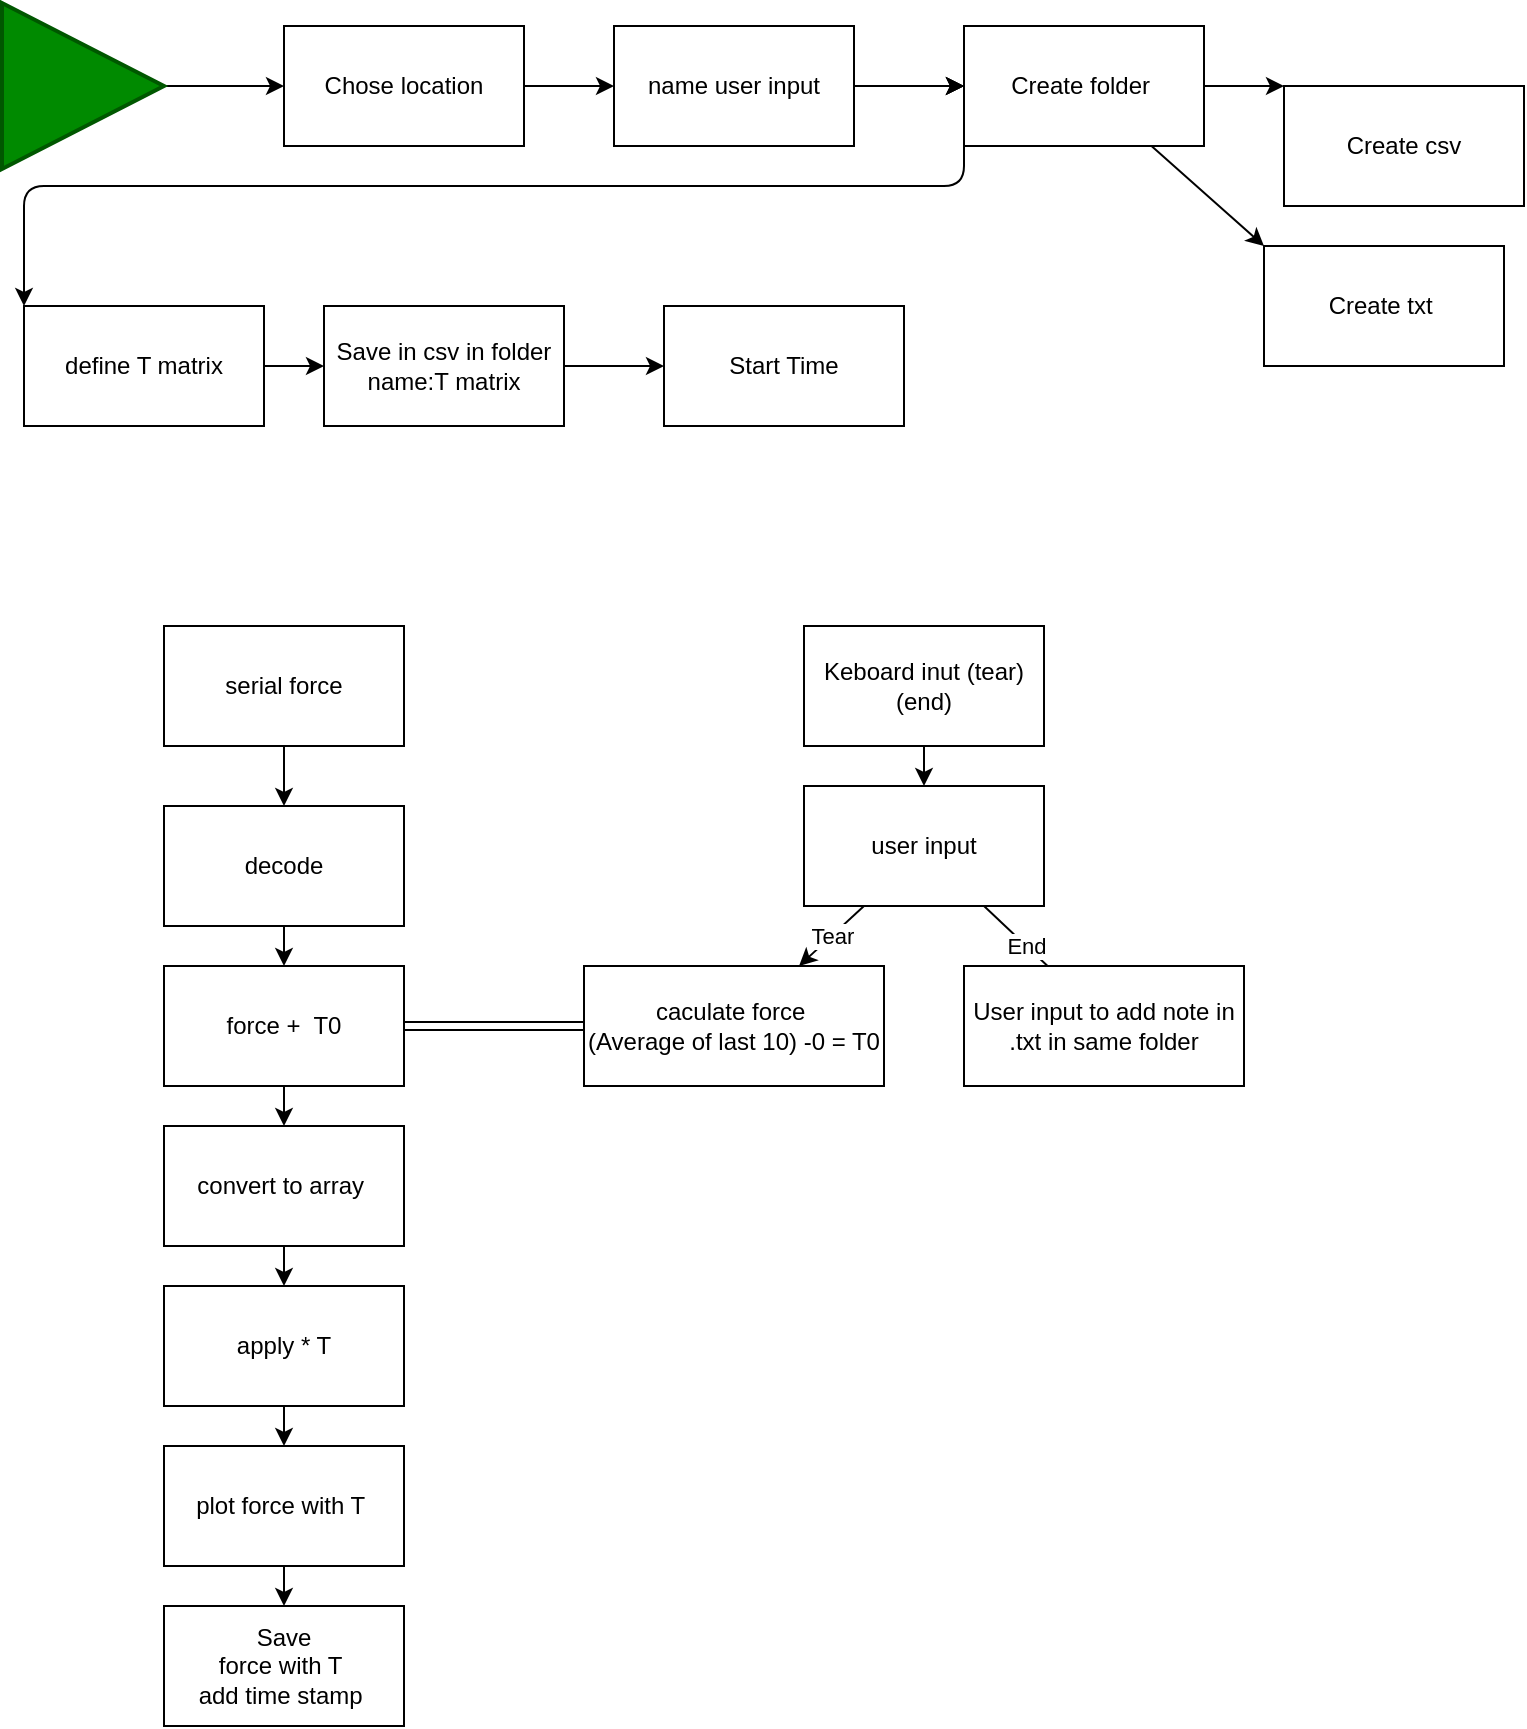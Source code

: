 <mxfile>
    <diagram id="35z55sCennvN00dQuoab" name="Page-1">
        <mxGraphModel dx="1528" dy="799" grid="1" gridSize="10" guides="1" tooltips="1" connect="1" arrows="1" fold="1" page="1" pageScale="1" pageWidth="827" pageHeight="1169" math="0" shadow="0">
            <root>
                <mxCell id="0"/>
                <mxCell id="1" parent="0"/>
                <mxCell id="8" value="" style="edgeStyle=none;html=1;" parent="1" source="3" target="7" edge="1">
                    <mxGeometry relative="1" as="geometry"/>
                </mxCell>
                <mxCell id="3" value="serial force" style="rounded=0;whiteSpace=wrap;html=1;" parent="1" vertex="1">
                    <mxGeometry x="130" y="330" width="120" height="60" as="geometry"/>
                </mxCell>
                <mxCell id="14" value="" style="edgeStyle=none;html=1;" parent="1" source="4" target="13" edge="1">
                    <mxGeometry relative="1" as="geometry"/>
                </mxCell>
                <mxCell id="4" value="Keboard inut (tear) (end)" style="rounded=0;whiteSpace=wrap;html=1;" parent="1" vertex="1">
                    <mxGeometry x="450" y="330" width="120" height="60" as="geometry"/>
                </mxCell>
                <mxCell id="29" value="" style="edgeStyle=none;html=1;" parent="1" source="7" target="28" edge="1">
                    <mxGeometry relative="1" as="geometry"/>
                </mxCell>
                <mxCell id="7" value="decode" style="whiteSpace=wrap;html=1;rounded=0;" parent="1" vertex="1">
                    <mxGeometry x="130" y="420" width="120" height="60" as="geometry"/>
                </mxCell>
                <mxCell id="12" value="" style="edgeStyle=none;html=1;" parent="1" source="9" target="11" edge="1">
                    <mxGeometry relative="1" as="geometry"/>
                </mxCell>
                <mxCell id="9" value="convert to array&amp;nbsp;" style="whiteSpace=wrap;html=1;rounded=0;" parent="1" vertex="1">
                    <mxGeometry x="130" y="580" width="120" height="60" as="geometry"/>
                </mxCell>
                <mxCell id="70" value="" style="edgeStyle=none;html=1;" parent="1" source="11" target="69" edge="1">
                    <mxGeometry relative="1" as="geometry"/>
                </mxCell>
                <mxCell id="11" value="apply * T" style="whiteSpace=wrap;html=1;rounded=0;" parent="1" vertex="1">
                    <mxGeometry x="130" y="660" width="120" height="60" as="geometry"/>
                </mxCell>
                <mxCell id="13" value="user input" style="whiteSpace=wrap;html=1;rounded=0;" parent="1" vertex="1">
                    <mxGeometry x="450" y="410" width="120" height="60" as="geometry"/>
                </mxCell>
                <mxCell id="22" value="" style="endArrow=classic;html=1;exitX=0.25;exitY=1;exitDx=0;exitDy=0;" parent="1" source="13" target="27" edge="1">
                    <mxGeometry relative="1" as="geometry">
                        <mxPoint x="520" y="460" as="sourcePoint"/>
                        <mxPoint x="610" y="530" as="targetPoint"/>
                    </mxGeometry>
                </mxCell>
                <mxCell id="23" value="Tear" style="edgeLabel;resizable=0;html=1;align=center;verticalAlign=middle;" parent="22" connectable="0" vertex="1">
                    <mxGeometry relative="1" as="geometry"/>
                </mxCell>
                <mxCell id="27" value="caculate force&amp;nbsp;&lt;br&gt;(Average of last 10) -0 = T0" style="rounded=0;whiteSpace=wrap;html=1;" parent="1" vertex="1">
                    <mxGeometry x="340" y="500" width="150" height="60" as="geometry"/>
                </mxCell>
                <mxCell id="30" style="edgeStyle=none;html=1;exitX=0.5;exitY=1;exitDx=0;exitDy=0;" parent="1" source="28" target="9" edge="1">
                    <mxGeometry relative="1" as="geometry"/>
                </mxCell>
                <mxCell id="28" value="force +&amp;nbsp; T0" style="whiteSpace=wrap;html=1;rounded=0;" parent="1" vertex="1">
                    <mxGeometry x="130" y="500" width="120" height="60" as="geometry"/>
                </mxCell>
                <mxCell id="33" value="" style="shape=link;html=1;entryX=0;entryY=0.5;entryDx=0;entryDy=0;" parent="1" source="28" target="27" edge="1">
                    <mxGeometry width="100" relative="1" as="geometry">
                        <mxPoint x="238" y="500" as="sourcePoint"/>
                        <mxPoint x="338" y="500" as="targetPoint"/>
                    </mxGeometry>
                </mxCell>
                <mxCell id="58" value="" style="edgeStyle=none;html=1;" parent="1" source="35" target="57" edge="1">
                    <mxGeometry relative="1" as="geometry"/>
                </mxCell>
                <mxCell id="59" value="" style="edgeStyle=none;html=1;" parent="1" source="35" target="57" edge="1">
                    <mxGeometry relative="1" as="geometry"/>
                </mxCell>
                <mxCell id="60" value="" style="edgeStyle=none;html=1;" parent="1" source="35" target="57" edge="1">
                    <mxGeometry relative="1" as="geometry"/>
                </mxCell>
                <mxCell id="35" value="name user input" style="rounded=0;whiteSpace=wrap;html=1;" parent="1" vertex="1">
                    <mxGeometry x="355" y="30" width="120" height="60" as="geometry"/>
                </mxCell>
                <mxCell id="42" value="" style="edgeStyle=none;html=1;" parent="1" source="36" target="41" edge="1">
                    <mxGeometry relative="1" as="geometry"/>
                </mxCell>
                <mxCell id="36" value="" style="html=1;verticalLabelPosition=bottom;align=center;labelBackgroundColor=#ffffff;verticalAlign=top;strokeWidth=2;strokeColor=#005700;shadow=0;dashed=0;shape=mxgraph.ios7.icons.play;fillColor=#008a00;fontColor=#ffffff;" parent="1" vertex="1">
                    <mxGeometry x="49" y="18.5" width="81" height="83" as="geometry"/>
                </mxCell>
                <mxCell id="56" value="" style="edgeStyle=none;html=1;" parent="1" source="41" edge="1">
                    <mxGeometry relative="1" as="geometry">
                        <mxPoint x="355" y="60" as="targetPoint"/>
                    </mxGeometry>
                </mxCell>
                <mxCell id="41" value="Chose location" style="rounded=0;whiteSpace=wrap;html=1;" parent="1" vertex="1">
                    <mxGeometry x="190" y="30" width="120" height="60" as="geometry"/>
                </mxCell>
                <mxCell id="47" value="" style="endArrow=none;html=1;exitX=0.75;exitY=1;exitDx=0;exitDy=0;" parent="1" source="13" edge="1">
                    <mxGeometry relative="1" as="geometry">
                        <mxPoint x="540" y="430" as="sourcePoint"/>
                        <mxPoint x="582.353" y="510" as="targetPoint"/>
                    </mxGeometry>
                </mxCell>
                <mxCell id="48" value="End" style="edgeLabel;resizable=0;html=1;align=center;verticalAlign=middle;" parent="47" connectable="0" vertex="1">
                    <mxGeometry relative="1" as="geometry"/>
                </mxCell>
                <mxCell id="54" value="User input to add note in .txt in same folder" style="rounded=0;whiteSpace=wrap;html=1;" parent="1" vertex="1">
                    <mxGeometry x="530" y="500" width="140" height="60" as="geometry"/>
                </mxCell>
                <mxCell id="67" style="edgeStyle=none;html=1;entryX=0;entryY=0;entryDx=0;entryDy=0;" parent="1" source="57" target="64" edge="1">
                    <mxGeometry relative="1" as="geometry"/>
                </mxCell>
                <mxCell id="68" style="edgeStyle=none;html=1;entryX=0;entryY=0;entryDx=0;entryDy=0;" parent="1" source="57" target="63" edge="1">
                    <mxGeometry relative="1" as="geometry"/>
                </mxCell>
                <mxCell id="76" style="edgeStyle=none;html=1;exitX=0;exitY=1;exitDx=0;exitDy=0;entryX=0;entryY=0;entryDx=0;entryDy=0;" parent="1" source="57" target="75" edge="1">
                    <mxGeometry relative="1" as="geometry">
                        <Array as="points">
                            <mxPoint x="530" y="110"/>
                            <mxPoint x="60" y="110"/>
                        </Array>
                    </mxGeometry>
                </mxCell>
                <mxCell id="57" value="Create folder&amp;nbsp;" style="whiteSpace=wrap;html=1;rounded=0;" parent="1" vertex="1">
                    <mxGeometry x="530" y="30" width="120" height="60" as="geometry"/>
                </mxCell>
                <mxCell id="63" value="Create csv" style="rounded=0;whiteSpace=wrap;html=1;" parent="1" vertex="1">
                    <mxGeometry x="690" y="60" width="120" height="60" as="geometry"/>
                </mxCell>
                <mxCell id="64" value="Create&amp;nbsp;txt&amp;nbsp;" style="rounded=0;whiteSpace=wrap;html=1;" parent="1" vertex="1">
                    <mxGeometry x="680" y="140" width="120" height="60" as="geometry"/>
                </mxCell>
                <mxCell id="74" value="" style="edgeStyle=none;html=1;" parent="1" source="69" target="73" edge="1">
                    <mxGeometry relative="1" as="geometry"/>
                </mxCell>
                <mxCell id="69" value="plot force with T&amp;nbsp;" style="whiteSpace=wrap;html=1;rounded=0;" parent="1" vertex="1">
                    <mxGeometry x="130" y="740" width="120" height="60" as="geometry"/>
                </mxCell>
                <mxCell id="73" value="Save&lt;br&gt;force with T&amp;nbsp;&lt;br&gt;add time stamp&amp;nbsp;" style="whiteSpace=wrap;html=1;rounded=0;" parent="1" vertex="1">
                    <mxGeometry x="130" y="820" width="120" height="60" as="geometry"/>
                </mxCell>
                <mxCell id="78" value="" style="edgeStyle=none;html=1;" parent="1" source="75" target="77" edge="1">
                    <mxGeometry relative="1" as="geometry"/>
                </mxCell>
                <mxCell id="75" value="define T matrix" style="rounded=0;whiteSpace=wrap;html=1;" parent="1" vertex="1">
                    <mxGeometry x="60" y="170" width="120" height="60" as="geometry"/>
                </mxCell>
                <mxCell id="80" value="" style="edgeStyle=none;html=1;" parent="1" source="77" target="79" edge="1">
                    <mxGeometry relative="1" as="geometry"/>
                </mxCell>
                <mxCell id="77" value="Save in csv in folder name:T matrix" style="whiteSpace=wrap;html=1;rounded=0;" parent="1" vertex="1">
                    <mxGeometry x="210" y="170" width="120" height="60" as="geometry"/>
                </mxCell>
                <mxCell id="79" value="Start Time" style="whiteSpace=wrap;html=1;rounded=0;" parent="1" vertex="1">
                    <mxGeometry x="380" y="170" width="120" height="60" as="geometry"/>
                </mxCell>
            </root>
        </mxGraphModel>
    </diagram>
</mxfile>